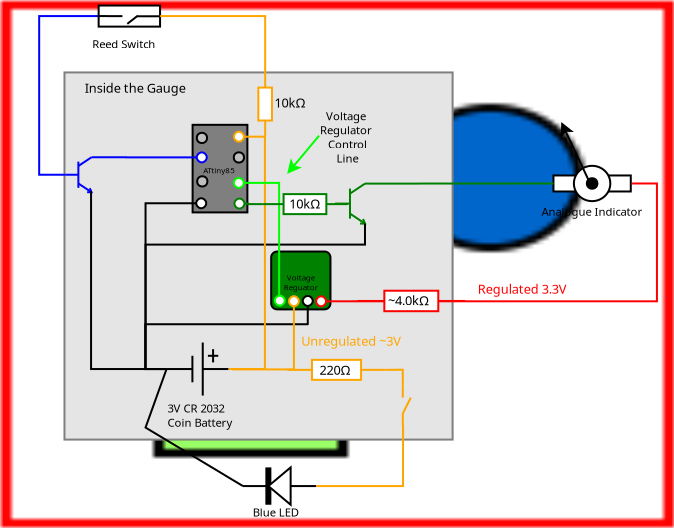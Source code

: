 <?xml version="1.0" encoding="UTF-8"?>
<dia:diagram xmlns:dia="http://www.lysator.liu.se/~alla/dia/">
  <dia:layer name="Background" visible="true" active="true">
    <dia:object type="Standard - Image" version="0" id="O0">
      <dia:attribute name="obj_pos">
        <dia:point val="22.62,-1.338"/>
      </dia:attribute>
      <dia:attribute name="obj_bb">
        <dia:rectangle val="22.57,-1.388;56.32,25.023"/>
      </dia:attribute>
      <dia:attribute name="elem_corner">
        <dia:point val="22.62,-1.338"/>
      </dia:attribute>
      <dia:attribute name="elem_width">
        <dia:real val="33.65"/>
      </dia:attribute>
      <dia:attribute name="elem_height">
        <dia:real val="26.311"/>
      </dia:attribute>
      <dia:attribute name="border_color">
        <dia:color val="#ffa500"/>
      </dia:attribute>
      <dia:attribute name="draw_border">
        <dia:boolean val="false"/>
      </dia:attribute>
      <dia:attribute name="keep_aspect">
        <dia:boolean val="true"/>
      </dia:attribute>
      <dia:attribute name="file">
        <dia:string>#blueprint.png#</dia:string>
      </dia:attribute>
    </dia:object>
    <dia:object type="Standard - Box" version="0" id="O1">
      <dia:attribute name="obj_pos">
        <dia:point val="25.794,2.234"/>
      </dia:attribute>
      <dia:attribute name="obj_bb">
        <dia:rectangle val="25.744,2.184;45.25,20.641"/>
      </dia:attribute>
      <dia:attribute name="elem_corner">
        <dia:point val="25.794,2.234"/>
      </dia:attribute>
      <dia:attribute name="elem_width">
        <dia:real val="19.406"/>
      </dia:attribute>
      <dia:attribute name="elem_height">
        <dia:real val="18.357"/>
      </dia:attribute>
      <dia:attribute name="border_width">
        <dia:real val="0.1"/>
      </dia:attribute>
      <dia:attribute name="border_color">
        <dia:color val="#7f7f7f"/>
      </dia:attribute>
      <dia:attribute name="inner_color">
        <dia:color val="#e5e5e5"/>
      </dia:attribute>
      <dia:attribute name="show_background">
        <dia:boolean val="true"/>
      </dia:attribute>
    </dia:object>
    <dia:object type="Standard - Box" version="0" id="O2">
      <dia:attribute name="obj_pos">
        <dia:point val="50.243,7.385"/>
      </dia:attribute>
      <dia:attribute name="obj_bb">
        <dia:rectangle val="50.193,7.335;54.159,8.236"/>
      </dia:attribute>
      <dia:attribute name="elem_corner">
        <dia:point val="50.243,7.385"/>
      </dia:attribute>
      <dia:attribute name="elem_width">
        <dia:real val="3.866"/>
      </dia:attribute>
      <dia:attribute name="elem_height">
        <dia:real val="0.801"/>
      </dia:attribute>
      <dia:attribute name="show_background">
        <dia:boolean val="true"/>
      </dia:attribute>
    </dia:object>
    <dia:object type="Circuit - Horizontal Powersource (European)" version="1" id="O3">
      <dia:attribute name="obj_pos">
        <dia:point val="30.897,15.739"/>
      </dia:attribute>
      <dia:attribute name="obj_bb">
        <dia:rectangle val="30.897,15.739;34.001,18.389"/>
      </dia:attribute>
      <dia:attribute name="meta">
        <dia:composite type="dict"/>
      </dia:attribute>
      <dia:attribute name="elem_corner">
        <dia:point val="30.897,15.739"/>
      </dia:attribute>
      <dia:attribute name="elem_width">
        <dia:real val="3.103"/>
      </dia:attribute>
      <dia:attribute name="elem_height">
        <dia:real val="2.65"/>
      </dia:attribute>
      <dia:attribute name="line_width">
        <dia:real val="0.1"/>
      </dia:attribute>
      <dia:attribute name="line_colour">
        <dia:color val="#000000"/>
      </dia:attribute>
      <dia:attribute name="fill_colour">
        <dia:color val="#ffffff"/>
      </dia:attribute>
      <dia:attribute name="show_background">
        <dia:boolean val="true"/>
      </dia:attribute>
      <dia:attribute name="line_style">
        <dia:enum val="0"/>
        <dia:real val="1"/>
      </dia:attribute>
      <dia:attribute name="flip_horizontal">
        <dia:boolean val="false"/>
      </dia:attribute>
      <dia:attribute name="flip_vertical">
        <dia:boolean val="false"/>
      </dia:attribute>
      <dia:attribute name="subscale">
        <dia:real val="1"/>
      </dia:attribute>
    </dia:object>
    <dia:object type="Circuit - Horizontal Diode" version="1" id="O4">
      <dia:attribute name="obj_pos">
        <dia:point val="34.716,21.982"/>
      </dia:attribute>
      <dia:attribute name="obj_bb">
        <dia:rectangle val="34.716,21.875;38.374,23.956"/>
      </dia:attribute>
      <dia:attribute name="meta">
        <dia:composite type="dict"/>
      </dia:attribute>
      <dia:attribute name="elem_corner">
        <dia:point val="34.716,21.982"/>
      </dia:attribute>
      <dia:attribute name="elem_width">
        <dia:real val="3.658"/>
      </dia:attribute>
      <dia:attribute name="elem_height">
        <dia:real val="1.867"/>
      </dia:attribute>
      <dia:attribute name="line_width">
        <dia:real val="0.1"/>
      </dia:attribute>
      <dia:attribute name="line_colour">
        <dia:color val="#000000"/>
      </dia:attribute>
      <dia:attribute name="fill_colour">
        <dia:color val="#ffffff"/>
      </dia:attribute>
      <dia:attribute name="show_background">
        <dia:boolean val="true"/>
      </dia:attribute>
      <dia:attribute name="line_style">
        <dia:enum val="0"/>
        <dia:real val="1"/>
      </dia:attribute>
      <dia:attribute name="flip_horizontal">
        <dia:boolean val="false"/>
      </dia:attribute>
      <dia:attribute name="flip_vertical">
        <dia:boolean val="false"/>
      </dia:attribute>
      <dia:attribute name="subscale">
        <dia:real val="1"/>
      </dia:attribute>
    </dia:object>
    <dia:object type="Circuit - NPN Transistor" version="1" id="O5">
      <dia:attribute name="obj_pos">
        <dia:point val="25.833,6.475"/>
      </dia:attribute>
      <dia:attribute name="obj_bb">
        <dia:rectangle val="25.833,6.433;27.219,8.273"/>
      </dia:attribute>
      <dia:attribute name="meta">
        <dia:composite type="dict"/>
      </dia:attribute>
      <dia:attribute name="elem_corner">
        <dia:point val="25.833,6.475"/>
      </dia:attribute>
      <dia:attribute name="elem_width">
        <dia:real val="1.311"/>
      </dia:attribute>
      <dia:attribute name="elem_height">
        <dia:real val="1.748"/>
      </dia:attribute>
      <dia:attribute name="line_width">
        <dia:real val="0.1"/>
      </dia:attribute>
      <dia:attribute name="line_colour">
        <dia:color val="#0000ff"/>
      </dia:attribute>
      <dia:attribute name="fill_colour">
        <dia:color val="#ffffff"/>
      </dia:attribute>
      <dia:attribute name="show_background">
        <dia:boolean val="true"/>
      </dia:attribute>
      <dia:attribute name="line_style">
        <dia:enum val="0"/>
        <dia:real val="1"/>
      </dia:attribute>
      <dia:attribute name="flip_horizontal">
        <dia:boolean val="false"/>
      </dia:attribute>
      <dia:attribute name="flip_vertical">
        <dia:boolean val="false"/>
      </dia:attribute>
      <dia:attribute name="subscale">
        <dia:real val="1"/>
      </dia:attribute>
    </dia:object>
    <dia:object type="Circuit - NPN Transistor" version="1" id="O6">
      <dia:attribute name="obj_pos">
        <dia:point val="39.319,7.792"/>
      </dia:attribute>
      <dia:attribute name="obj_bb">
        <dia:rectangle val="39.319,7.75;40.894,9.842"/>
      </dia:attribute>
      <dia:attribute name="meta">
        <dia:composite type="dict"/>
      </dia:attribute>
      <dia:attribute name="elem_corner">
        <dia:point val="39.319,7.792"/>
      </dia:attribute>
      <dia:attribute name="elem_width">
        <dia:real val="1.5"/>
      </dia:attribute>
      <dia:attribute name="elem_height">
        <dia:real val="2"/>
      </dia:attribute>
      <dia:attribute name="line_width">
        <dia:real val="0.1"/>
      </dia:attribute>
      <dia:attribute name="line_colour">
        <dia:color val="#008000"/>
      </dia:attribute>
      <dia:attribute name="fill_colour">
        <dia:color val="#ffffff"/>
      </dia:attribute>
      <dia:attribute name="show_background">
        <dia:boolean val="true"/>
      </dia:attribute>
      <dia:attribute name="line_style">
        <dia:enum val="0"/>
        <dia:real val="1"/>
      </dia:attribute>
      <dia:attribute name="flip_horizontal">
        <dia:boolean val="false"/>
      </dia:attribute>
      <dia:attribute name="flip_vertical">
        <dia:boolean val="false"/>
      </dia:attribute>
      <dia:attribute name="subscale">
        <dia:real val="1"/>
      </dia:attribute>
    </dia:object>
    <dia:object type="Standard - Box" version="0" id="O7">
      <dia:attribute name="obj_pos">
        <dia:point val="32.2,4.853"/>
      </dia:attribute>
      <dia:attribute name="obj_bb">
        <dia:rectangle val="32.15,4.803;34.989,9.282"/>
      </dia:attribute>
      <dia:attribute name="elem_corner">
        <dia:point val="32.2,4.853"/>
      </dia:attribute>
      <dia:attribute name="elem_width">
        <dia:real val="2.739"/>
      </dia:attribute>
      <dia:attribute name="elem_height">
        <dia:real val="4.379"/>
      </dia:attribute>
      <dia:attribute name="border_width">
        <dia:real val="0.1"/>
      </dia:attribute>
      <dia:attribute name="inner_color">
        <dia:color val="#7f7f7f"/>
      </dia:attribute>
      <dia:attribute name="show_background">
        <dia:boolean val="true"/>
      </dia:attribute>
    </dia:object>
    <dia:object type="Standard - Box" version="0" id="O8">
      <dia:attribute name="obj_pos">
        <dia:point val="36.129,11.188"/>
      </dia:attribute>
      <dia:attribute name="obj_bb">
        <dia:rectangle val="36.079,11.138;39.143,14.131"/>
      </dia:attribute>
      <dia:attribute name="elem_corner">
        <dia:point val="36.129,11.188"/>
      </dia:attribute>
      <dia:attribute name="elem_width">
        <dia:real val="2.964"/>
      </dia:attribute>
      <dia:attribute name="elem_height">
        <dia:real val="2.893"/>
      </dia:attribute>
      <dia:attribute name="border_width">
        <dia:real val="0.1"/>
      </dia:attribute>
      <dia:attribute name="inner_color">
        <dia:color val="#008200"/>
      </dia:attribute>
      <dia:attribute name="show_background">
        <dia:boolean val="true"/>
      </dia:attribute>
      <dia:attribute name="corner_radius">
        <dia:real val="0.3"/>
      </dia:attribute>
    </dia:object>
    <dia:object type="Standard - Text" version="1" id="O9">
      <dia:attribute name="obj_pos">
        <dia:point val="37.611,12.635"/>
      </dia:attribute>
      <dia:attribute name="obj_bb">
        <dia:rectangle val="36.71,12.267;38.513,13.221"/>
      </dia:attribute>
      <dia:attribute name="text">
        <dia:composite type="text">
          <dia:attribute name="string">
            <dia:string>#Voltage
Reguator#</dia:string>
          </dia:attribute>
          <dia:attribute name="font">
            <dia:font family="sans" style="0" name="Helvetica"/>
          </dia:attribute>
          <dia:attribute name="height">
            <dia:real val="0.494"/>
          </dia:attribute>
          <dia:attribute name="pos">
            <dia:point val="37.611,12.635"/>
          </dia:attribute>
          <dia:attribute name="color">
            <dia:color val="#000000"/>
          </dia:attribute>
          <dia:attribute name="alignment">
            <dia:enum val="1"/>
          </dia:attribute>
        </dia:composite>
      </dia:attribute>
      <dia:attribute name="valign">
        <dia:enum val="3"/>
      </dia:attribute>
      <dia:connections>
        <dia:connection handle="0" to="O8" connection="8"/>
      </dia:connections>
    </dia:object>
    <dia:object type="Standard - Text" version="1" id="O10">
      <dia:attribute name="obj_pos">
        <dia:point val="32.727,7.274"/>
      </dia:attribute>
      <dia:attribute name="obj_bb">
        <dia:rectangle val="32.727,6.906;34.465,7.366"/>
      </dia:attribute>
      <dia:attribute name="text">
        <dia:composite type="text">
          <dia:attribute name="string">
            <dia:string>#ATtiny85#</dia:string>
          </dia:attribute>
          <dia:attribute name="font">
            <dia:font family="sans" style="0" name="Helvetica"/>
          </dia:attribute>
          <dia:attribute name="height">
            <dia:real val="0.494"/>
          </dia:attribute>
          <dia:attribute name="pos">
            <dia:point val="32.727,7.274"/>
          </dia:attribute>
          <dia:attribute name="color">
            <dia:color val="#000000"/>
          </dia:attribute>
          <dia:attribute name="alignment">
            <dia:enum val="0"/>
          </dia:attribute>
        </dia:composite>
      </dia:attribute>
      <dia:attribute name="valign">
        <dia:enum val="3"/>
      </dia:attribute>
    </dia:object>
    <dia:object type="Flowchart - Ellipse" version="0" id="O11">
      <dia:attribute name="obj_pos">
        <dia:point val="51.265,6.903"/>
      </dia:attribute>
      <dia:attribute name="obj_bb">
        <dia:rectangle val="51.215,6.853;53.136,8.719"/>
      </dia:attribute>
      <dia:attribute name="elem_corner">
        <dia:point val="51.265,6.903"/>
      </dia:attribute>
      <dia:attribute name="elem_width">
        <dia:real val="1.821"/>
      </dia:attribute>
      <dia:attribute name="elem_height">
        <dia:real val="1.766"/>
      </dia:attribute>
      <dia:attribute name="show_background">
        <dia:boolean val="true"/>
      </dia:attribute>
      <dia:attribute name="padding">
        <dia:real val="0.354"/>
      </dia:attribute>
      <dia:attribute name="text">
        <dia:composite type="text">
          <dia:attribute name="string">
            <dia:string>##</dia:string>
          </dia:attribute>
          <dia:attribute name="font">
            <dia:font family="sans" style="0" name="Helvetica"/>
          </dia:attribute>
          <dia:attribute name="height">
            <dia:real val="0.8"/>
          </dia:attribute>
          <dia:attribute name="pos">
            <dia:point val="52.176,7.981"/>
          </dia:attribute>
          <dia:attribute name="color">
            <dia:color val="#000000"/>
          </dia:attribute>
          <dia:attribute name="alignment">
            <dia:enum val="1"/>
          </dia:attribute>
        </dia:composite>
      </dia:attribute>
    </dia:object>
    <dia:object type="Standard - Line" version="0" id="O12">
      <dia:attribute name="obj_pos">
        <dia:point val="51.99,7.6"/>
      </dia:attribute>
      <dia:attribute name="obj_bb">
        <dia:rectangle val="50.547,4.612;52.057,7.667"/>
      </dia:attribute>
      <dia:attribute name="conn_endpoints">
        <dia:point val="51.99,7.6"/>
        <dia:point val="50.631,4.713"/>
      </dia:attribute>
      <dia:attribute name="numcp">
        <dia:int val="1"/>
      </dia:attribute>
      <dia:attribute name="end_arrow">
        <dia:enum val="22"/>
      </dia:attribute>
      <dia:attribute name="end_arrow_length">
        <dia:real val="0.5"/>
      </dia:attribute>
      <dia:attribute name="end_arrow_width">
        <dia:real val="0.5"/>
      </dia:attribute>
      <dia:connections>
        <dia:connection handle="0" to="O13" connection="0"/>
      </dia:connections>
    </dia:object>
    <dia:object type="Standard - Ellipse" version="0" id="O13">
      <dia:attribute name="obj_pos">
        <dia:point val="51.913,7.523"/>
      </dia:attribute>
      <dia:attribute name="obj_bb">
        <dia:rectangle val="51.863,7.473;52.488,8.098"/>
      </dia:attribute>
      <dia:attribute name="elem_corner">
        <dia:point val="51.913,7.523"/>
      </dia:attribute>
      <dia:attribute name="elem_width">
        <dia:real val="0.525"/>
      </dia:attribute>
      <dia:attribute name="elem_height">
        <dia:real val="0.525"/>
      </dia:attribute>
      <dia:attribute name="border_width">
        <dia:real val="0.1"/>
      </dia:attribute>
      <dia:attribute name="inner_color">
        <dia:color val="#000000"/>
      </dia:attribute>
    </dia:object>
    <dia:object type="Electric - vcontact_o" version="1" id="O14">
      <dia:attribute name="obj_pos">
        <dia:point val="41.709,17.892"/>
      </dia:attribute>
      <dia:attribute name="obj_bb">
        <dia:rectangle val="41.51,17.857;43.745,19.928"/>
      </dia:attribute>
      <dia:attribute name="meta">
        <dia:composite type="dict"/>
      </dia:attribute>
      <dia:attribute name="elem_corner">
        <dia:point val="41.709,17.892"/>
      </dia:attribute>
      <dia:attribute name="elem_width">
        <dia:real val="2"/>
      </dia:attribute>
      <dia:attribute name="elem_height">
        <dia:real val="2"/>
      </dia:attribute>
      <dia:attribute name="line_width">
        <dia:real val="0.1"/>
      </dia:attribute>
      <dia:attribute name="line_colour">
        <dia:color val="#ffa500"/>
      </dia:attribute>
      <dia:attribute name="fill_colour">
        <dia:color val="#ffffff"/>
      </dia:attribute>
      <dia:attribute name="show_background">
        <dia:boolean val="true"/>
      </dia:attribute>
      <dia:attribute name="line_style">
        <dia:enum val="0"/>
        <dia:real val="1"/>
      </dia:attribute>
      <dia:attribute name="padding">
        <dia:real val="0.1"/>
      </dia:attribute>
      <dia:attribute name="text">
        <dia:composite type="text">
          <dia:attribute name="string">
            <dia:string>##</dia:string>
          </dia:attribute>
          <dia:attribute name="font">
            <dia:font family="sans" style="0" name="Helvetica"/>
          </dia:attribute>
          <dia:attribute name="height">
            <dia:real val="0.8"/>
          </dia:attribute>
          <dia:attribute name="pos">
            <dia:point val="41.609,19.093"/>
          </dia:attribute>
          <dia:attribute name="color">
            <dia:color val="#000000"/>
          </dia:attribute>
          <dia:attribute name="alignment">
            <dia:enum val="1"/>
          </dia:attribute>
        </dia:composite>
      </dia:attribute>
      <dia:attribute name="flip_horizontal">
        <dia:boolean val="false"/>
      </dia:attribute>
      <dia:attribute name="flip_vertical">
        <dia:boolean val="false"/>
      </dia:attribute>
      <dia:attribute name="subscale">
        <dia:real val="1"/>
      </dia:attribute>
    </dia:object>
    <dia:object type="Standard - ZigZagLine" version="1" id="O15">
      <dia:attribute name="obj_pos">
        <dia:point val="30.898,17.064"/>
      </dia:attribute>
      <dia:attribute name="obj_bb">
        <dia:rectangle val="29.797,8.454;33.002,17.114"/>
      </dia:attribute>
      <dia:attribute name="orth_points">
        <dia:point val="30.898,17.064"/>
        <dia:point val="29.847,17.064"/>
        <dia:point val="29.847,8.775"/>
        <dia:point val="32.931,8.775"/>
      </dia:attribute>
      <dia:attribute name="orth_orient">
        <dia:enum val="0"/>
        <dia:enum val="1"/>
        <dia:enum val="0"/>
      </dia:attribute>
      <dia:attribute name="autorouting">
        <dia:boolean val="false"/>
      </dia:attribute>
      <dia:attribute name="end_arrow">
        <dia:enum val="9"/>
      </dia:attribute>
      <dia:attribute name="end_arrow_length">
        <dia:real val="0.5"/>
      </dia:attribute>
      <dia:attribute name="end_arrow_width">
        <dia:real val="0.5"/>
      </dia:attribute>
      <dia:connections>
        <dia:connection handle="0" to="O3" connection="2"/>
      </dia:connections>
    </dia:object>
    <dia:object type="Standard - ZigZagLine" version="1" id="O16">
      <dia:attribute name="obj_pos">
        <dia:point val="30.897,17.064"/>
      </dia:attribute>
      <dia:attribute name="obj_bb">
        <dia:rectangle val="29.784,14.774;38.027,17.114"/>
      </dia:attribute>
      <dia:attribute name="orth_points">
        <dia:point val="30.897,17.064"/>
        <dia:point val="29.834,17.064"/>
        <dia:point val="29.834,14.824"/>
        <dia:point val="37.977,14.824"/>
      </dia:attribute>
      <dia:attribute name="orth_orient">
        <dia:enum val="0"/>
        <dia:enum val="1"/>
        <dia:enum val="0"/>
      </dia:attribute>
      <dia:attribute name="autorouting">
        <dia:boolean val="false"/>
      </dia:attribute>
      <dia:connections>
        <dia:connection handle="0" to="O3" connection="0"/>
      </dia:connections>
    </dia:object>
    <dia:object type="Circuit - Horizontal Resistor (European)" version="1" id="O17">
      <dia:attribute name="obj_pos">
        <dia:point val="36.942,16.604"/>
      </dia:attribute>
      <dia:attribute name="obj_bb">
        <dia:rectangle val="36.942,16.554;41.851,17.654"/>
      </dia:attribute>
      <dia:attribute name="meta">
        <dia:composite type="dict"/>
      </dia:attribute>
      <dia:attribute name="elem_corner">
        <dia:point val="36.942,16.604"/>
      </dia:attribute>
      <dia:attribute name="elem_width">
        <dia:real val="4.908"/>
      </dia:attribute>
      <dia:attribute name="elem_height">
        <dia:real val="1.0"/>
      </dia:attribute>
      <dia:attribute name="line_width">
        <dia:real val="0.1"/>
      </dia:attribute>
      <dia:attribute name="line_colour">
        <dia:color val="#ffa500"/>
      </dia:attribute>
      <dia:attribute name="fill_colour">
        <dia:color val="#ffffff"/>
      </dia:attribute>
      <dia:attribute name="show_background">
        <dia:boolean val="true"/>
      </dia:attribute>
      <dia:attribute name="line_style">
        <dia:enum val="0"/>
        <dia:real val="1"/>
      </dia:attribute>
      <dia:attribute name="flip_horizontal">
        <dia:boolean val="false"/>
      </dia:attribute>
      <dia:attribute name="flip_vertical">
        <dia:boolean val="false"/>
      </dia:attribute>
      <dia:attribute name="subscale">
        <dia:real val="1"/>
      </dia:attribute>
    </dia:object>
    <dia:object type="Standard - Text" version="1" id="O18">
      <dia:attribute name="obj_pos">
        <dia:point val="38.548,17.346"/>
      </dia:attribute>
      <dia:attribute name="obj_bb">
        <dia:rectangle val="38.548,16.75;40.261,17.495"/>
      </dia:attribute>
      <dia:attribute name="text">
        <dia:composite type="text">
          <dia:attribute name="string">
            <dia:string>#220Ω#</dia:string>
          </dia:attribute>
          <dia:attribute name="font">
            <dia:font family="sans" style="0" name="Helvetica"/>
          </dia:attribute>
          <dia:attribute name="height">
            <dia:real val="0.8"/>
          </dia:attribute>
          <dia:attribute name="pos">
            <dia:point val="38.548,17.346"/>
          </dia:attribute>
          <dia:attribute name="color">
            <dia:color val="#000000"/>
          </dia:attribute>
          <dia:attribute name="alignment">
            <dia:enum val="0"/>
          </dia:attribute>
        </dia:composite>
      </dia:attribute>
      <dia:attribute name="valign">
        <dia:enum val="3"/>
      </dia:attribute>
    </dia:object>
    <dia:object type="Standard - ZigZagLine" version="1" id="O19">
      <dia:attribute name="obj_pos">
        <dia:point val="34.716,22.916"/>
      </dia:attribute>
      <dia:attribute name="obj_bb">
        <dia:rectangle val="29.797,17.014;34.766,22.965"/>
      </dia:attribute>
      <dia:attribute name="orth_points">
        <dia:point val="34.716,22.916"/>
        <dia:point val="29.847,22.916"/>
        <dia:point val="29.847,17.064"/>
        <dia:point val="30.897,17.064"/>
      </dia:attribute>
      <dia:attribute name="orth_orient">
        <dia:enum val="0"/>
        <dia:enum val="1"/>
        <dia:enum val="0"/>
      </dia:attribute>
      <dia:attribute name="autorouting">
        <dia:boolean val="true"/>
      </dia:attribute>
      <dia:connections>
        <dia:connection handle="0" to="O4" connection="0"/>
        <dia:connection handle="1" to="O3" connection="0"/>
      </dia:connections>
    </dia:object>
    <dia:object type="Standard - ZigZagLine" version="1" id="O20">
      <dia:attribute name="obj_pos">
        <dia:point val="34.191,17.082"/>
      </dia:attribute>
      <dia:attribute name="obj_bb">
        <dia:rectangle val="34.141,13.351;37.637,17.132"/>
      </dia:attribute>
      <dia:attribute name="orth_points">
        <dia:point val="34.191,17.082"/>
        <dia:point val="37.265,17.082"/>
        <dia:point val="37.265,13.672"/>
        <dia:point val="37.566,13.672"/>
      </dia:attribute>
      <dia:attribute name="orth_orient">
        <dia:enum val="0"/>
        <dia:enum val="1"/>
        <dia:enum val="0"/>
      </dia:attribute>
      <dia:attribute name="autorouting">
        <dia:boolean val="false"/>
      </dia:attribute>
      <dia:attribute name="line_color">
        <dia:color val="#ffa500"/>
      </dia:attribute>
      <dia:attribute name="end_arrow">
        <dia:enum val="9"/>
      </dia:attribute>
      <dia:attribute name="end_arrow_length">
        <dia:real val="0.5"/>
      </dia:attribute>
      <dia:attribute name="end_arrow_width">
        <dia:real val="0.5"/>
      </dia:attribute>
    </dia:object>
    <dia:object type="Standard - ZigZagLine" version="1" id="O21">
      <dia:attribute name="obj_pos">
        <dia:point val="40.819,9.792"/>
      </dia:attribute>
      <dia:attribute name="obj_bb">
        <dia:rectangle val="29.797,9.742;40.869,17.114"/>
      </dia:attribute>
      <dia:attribute name="orth_points">
        <dia:point val="40.819,9.792"/>
        <dia:point val="40.819,10.842"/>
        <dia:point val="29.847,10.842"/>
        <dia:point val="29.847,17.064"/>
        <dia:point val="30.897,17.064"/>
      </dia:attribute>
      <dia:attribute name="orth_orient">
        <dia:enum val="1"/>
        <dia:enum val="0"/>
        <dia:enum val="1"/>
        <dia:enum val="0"/>
      </dia:attribute>
      <dia:attribute name="autorouting">
        <dia:boolean val="true"/>
      </dia:attribute>
      <dia:connections>
        <dia:connection handle="0" to="O6" connection="2"/>
        <dia:connection handle="1" to="O3" connection="0"/>
      </dia:connections>
    </dia:object>
    <dia:object type="Standard - ZigZagLine" version="1" id="O22">
      <dia:attribute name="obj_pos">
        <dia:point val="38.325,13.677"/>
      </dia:attribute>
      <dia:attribute name="obj_bb">
        <dia:rectangle val="38.275,7.736;55.467,13.998"/>
      </dia:attribute>
      <dia:attribute name="orth_points">
        <dia:point val="38.325,13.677"/>
        <dia:point val="55.417,13.677"/>
        <dia:point val="55.417,7.786"/>
        <dia:point val="54.173,7.786"/>
      </dia:attribute>
      <dia:attribute name="orth_orient">
        <dia:enum val="0"/>
        <dia:enum val="1"/>
        <dia:enum val="0"/>
      </dia:attribute>
      <dia:attribute name="autorouting">
        <dia:boolean val="false"/>
      </dia:attribute>
      <dia:attribute name="line_color">
        <dia:color val="#ff0000"/>
      </dia:attribute>
      <dia:attribute name="start_arrow">
        <dia:enum val="9"/>
      </dia:attribute>
      <dia:attribute name="start_arrow_length">
        <dia:real val="0.5"/>
      </dia:attribute>
      <dia:attribute name="start_arrow_width">
        <dia:real val="0.5"/>
      </dia:attribute>
      <dia:connections>
        <dia:connection handle="1" to="O2" connection="4"/>
      </dia:connections>
    </dia:object>
    <dia:object type="Standard - ZigZagLine" version="1" id="O23">
      <dia:attribute name="obj_pos">
        <dia:point val="37.818,8.818"/>
      </dia:attribute>
      <dia:attribute name="obj_bb">
        <dia:rectangle val="34.171,8.47;37.868,9.112"/>
      </dia:attribute>
      <dia:attribute name="orth_points">
        <dia:point val="37.818,8.818"/>
        <dia:point val="36.03,8.818"/>
        <dia:point val="36.03,8.791"/>
        <dia:point val="34.242,8.791"/>
      </dia:attribute>
      <dia:attribute name="orth_orient">
        <dia:enum val="0"/>
        <dia:enum val="1"/>
        <dia:enum val="0"/>
      </dia:attribute>
      <dia:attribute name="autorouting">
        <dia:boolean val="true"/>
      </dia:attribute>
      <dia:attribute name="line_color">
        <dia:color val="#008000"/>
      </dia:attribute>
      <dia:attribute name="end_arrow">
        <dia:enum val="9"/>
      </dia:attribute>
      <dia:attribute name="end_arrow_length">
        <dia:real val="0.5"/>
      </dia:attribute>
      <dia:attribute name="end_arrow_width">
        <dia:real val="0.5"/>
      </dia:attribute>
      <dia:connections>
        <dia:connection handle="0" to="O49" connection="2"/>
      </dia:connections>
    </dia:object>
    <dia:object type="Standard - Ellipse" version="0" id="O24">
      <dia:attribute name="obj_pos">
        <dia:point val="32.429,7.425"/>
      </dia:attribute>
      <dia:attribute name="obj_bb">
        <dia:rectangle val="32.379,7.375;32.99,7.986"/>
      </dia:attribute>
      <dia:attribute name="elem_corner">
        <dia:point val="32.429,7.425"/>
      </dia:attribute>
      <dia:attribute name="elem_width">
        <dia:real val="0.511"/>
      </dia:attribute>
      <dia:attribute name="elem_height">
        <dia:real val="0.511"/>
      </dia:attribute>
      <dia:attribute name="border_width">
        <dia:real val="0.1"/>
      </dia:attribute>
      <dia:attribute name="inner_color">
        <dia:color val="#bfbfbf"/>
      </dia:attribute>
    </dia:object>
    <dia:object type="Standard - Ellipse" version="0" id="O25">
      <dia:attribute name="obj_pos">
        <dia:point val="32.411,5.253"/>
      </dia:attribute>
      <dia:attribute name="obj_bb">
        <dia:rectangle val="32.361,5.203;32.972,5.814"/>
      </dia:attribute>
      <dia:attribute name="elem_corner">
        <dia:point val="32.411,5.253"/>
      </dia:attribute>
      <dia:attribute name="elem_width">
        <dia:real val="0.511"/>
      </dia:attribute>
      <dia:attribute name="elem_height">
        <dia:real val="0.511"/>
      </dia:attribute>
      <dia:attribute name="border_width">
        <dia:real val="0.1"/>
      </dia:attribute>
      <dia:attribute name="inner_color">
        <dia:color val="#bfbfbf"/>
      </dia:attribute>
    </dia:object>
    <dia:object type="Standard - Ellipse" version="0" id="O26">
      <dia:attribute name="obj_pos">
        <dia:point val="34.259,6.229"/>
      </dia:attribute>
      <dia:attribute name="obj_bb">
        <dia:rectangle val="34.209,6.179;34.82,6.79"/>
      </dia:attribute>
      <dia:attribute name="elem_corner">
        <dia:point val="34.259,6.229"/>
      </dia:attribute>
      <dia:attribute name="elem_width">
        <dia:real val="0.511"/>
      </dia:attribute>
      <dia:attribute name="elem_height">
        <dia:real val="0.511"/>
      </dia:attribute>
      <dia:attribute name="border_width">
        <dia:real val="0.1"/>
      </dia:attribute>
      <dia:attribute name="inner_color">
        <dia:color val="#bfbfbf"/>
      </dia:attribute>
    </dia:object>
    <dia:object type="Standard - ZigZagLine" version="1" id="O27">
      <dia:attribute name="obj_pos">
        <dia:point val="34.001,17.064"/>
      </dia:attribute>
      <dia:attribute name="obj_bb">
        <dia:rectangle val="33.951,5.126;35.864,17.114"/>
      </dia:attribute>
      <dia:attribute name="orth_points">
        <dia:point val="34.001,17.064"/>
        <dia:point val="35.815,17.064"/>
        <dia:point val="35.815,5.446"/>
        <dia:point val="34.216,5.446"/>
      </dia:attribute>
      <dia:attribute name="orth_orient">
        <dia:enum val="0"/>
        <dia:enum val="1"/>
        <dia:enum val="0"/>
      </dia:attribute>
      <dia:attribute name="autorouting">
        <dia:boolean val="false"/>
      </dia:attribute>
      <dia:attribute name="line_color">
        <dia:color val="#ffa500"/>
      </dia:attribute>
      <dia:attribute name="end_arrow">
        <dia:enum val="9"/>
      </dia:attribute>
      <dia:attribute name="end_arrow_length">
        <dia:real val="0.5"/>
      </dia:attribute>
      <dia:attribute name="end_arrow_width">
        <dia:real val="0.5"/>
      </dia:attribute>
      <dia:connections>
        <dia:connection handle="0" to="O3" connection="1"/>
      </dia:connections>
    </dia:object>
    <dia:object type="Standard - ZigZagLine" version="1" id="O28">
      <dia:attribute name="obj_pos">
        <dia:point val="27.144,8.223"/>
      </dia:attribute>
      <dia:attribute name="obj_bb">
        <dia:rectangle val="27.073,8.173;30.948,17.114"/>
      </dia:attribute>
      <dia:attribute name="orth_points">
        <dia:point val="27.144,8.223"/>
        <dia:point val="27.123,8.223"/>
        <dia:point val="27.123,17.064"/>
        <dia:point val="30.898,17.064"/>
      </dia:attribute>
      <dia:attribute name="orth_orient">
        <dia:enum val="0"/>
        <dia:enum val="1"/>
        <dia:enum val="0"/>
      </dia:attribute>
      <dia:attribute name="autorouting">
        <dia:boolean val="false"/>
      </dia:attribute>
      <dia:connections>
        <dia:connection handle="0" to="O5" connection="2"/>
        <dia:connection handle="1" to="O3" connection="2"/>
      </dia:connections>
    </dia:object>
    <dia:object type="Standard - ZigZagLine" version="1" id="O29">
      <dia:attribute name="obj_pos">
        <dia:point val="27.502,-0.584"/>
      </dia:attribute>
      <dia:attribute name="obj_bb">
        <dia:rectangle val="24.479,-0.634;27.552,7.399"/>
      </dia:attribute>
      <dia:attribute name="orth_points">
        <dia:point val="27.502,-0.584"/>
        <dia:point val="24.529,-0.584"/>
        <dia:point val="24.529,7.349"/>
        <dia:point val="25.833,7.349"/>
      </dia:attribute>
      <dia:attribute name="orth_orient">
        <dia:enum val="0"/>
        <dia:enum val="1"/>
        <dia:enum val="0"/>
      </dia:attribute>
      <dia:attribute name="autorouting">
        <dia:boolean val="false"/>
      </dia:attribute>
      <dia:attribute name="line_color">
        <dia:color val="#0000ff"/>
      </dia:attribute>
      <dia:connections>
        <dia:connection handle="0" to="O30" connection="3"/>
        <dia:connection handle="1" to="O5" connection="0"/>
      </dia:connections>
    </dia:object>
    <dia:object type="Standard - Box" version="0" id="O30">
      <dia:attribute name="obj_pos">
        <dia:point val="27.502,-1.111"/>
      </dia:attribute>
      <dia:attribute name="obj_bb">
        <dia:rectangle val="27.452,-1.161;30.623,-0.007"/>
      </dia:attribute>
      <dia:attribute name="elem_corner">
        <dia:point val="27.502,-1.111"/>
      </dia:attribute>
      <dia:attribute name="elem_width">
        <dia:real val="3.071"/>
      </dia:attribute>
      <dia:attribute name="elem_height">
        <dia:real val="1.054"/>
      </dia:attribute>
      <dia:attribute name="show_background">
        <dia:boolean val="true"/>
      </dia:attribute>
    </dia:object>
    <dia:object type="Standard - Text" version="1" id="O31">
      <dia:attribute name="obj_pos">
        <dia:point val="27.186,1.018"/>
      </dia:attribute>
      <dia:attribute name="obj_bb">
        <dia:rectangle val="27.186,0.493;30.653,1.151"/>
      </dia:attribute>
      <dia:attribute name="text">
        <dia:composite type="text">
          <dia:attribute name="string">
            <dia:string>#Reed Switch#</dia:string>
          </dia:attribute>
          <dia:attribute name="font">
            <dia:font family="sans" style="0" name="Helvetica"/>
          </dia:attribute>
          <dia:attribute name="height">
            <dia:real val="0.706"/>
          </dia:attribute>
          <dia:attribute name="pos">
            <dia:point val="27.186,1.018"/>
          </dia:attribute>
          <dia:attribute name="color">
            <dia:color val="#000000"/>
          </dia:attribute>
          <dia:attribute name="alignment">
            <dia:enum val="0"/>
          </dia:attribute>
        </dia:composite>
      </dia:attribute>
      <dia:attribute name="valign">
        <dia:enum val="3"/>
      </dia:attribute>
    </dia:object>
    <dia:object type="Standard - Text" version="1" id="O32">
      <dia:attribute name="obj_pos">
        <dia:point val="49.642,9.395"/>
      </dia:attribute>
      <dia:attribute name="obj_bb">
        <dia:rectangle val="49.642,8.87;54.972,9.528"/>
      </dia:attribute>
      <dia:attribute name="text">
        <dia:composite type="text">
          <dia:attribute name="string">
            <dia:string>#Analogue Indicator#</dia:string>
          </dia:attribute>
          <dia:attribute name="font">
            <dia:font family="sans" style="0" name="Helvetica"/>
          </dia:attribute>
          <dia:attribute name="height">
            <dia:real val="0.706"/>
          </dia:attribute>
          <dia:attribute name="pos">
            <dia:point val="49.642,9.395"/>
          </dia:attribute>
          <dia:attribute name="color">
            <dia:color val="#000000"/>
          </dia:attribute>
          <dia:attribute name="alignment">
            <dia:enum val="0"/>
          </dia:attribute>
        </dia:composite>
      </dia:attribute>
      <dia:attribute name="valign">
        <dia:enum val="3"/>
      </dia:attribute>
    </dia:object>
    <dia:object type="Standard - Text" version="1" id="O33">
      <dia:attribute name="obj_pos">
        <dia:point val="30.95,19.238"/>
      </dia:attribute>
      <dia:attribute name="obj_bb">
        <dia:rectangle val="30.95,18.712;34.477,20.076"/>
      </dia:attribute>
      <dia:attribute name="text">
        <dia:composite type="text">
          <dia:attribute name="string">
            <dia:string>#3V CR 2032 
Coin Battery#</dia:string>
          </dia:attribute>
          <dia:attribute name="font">
            <dia:font family="sans" style="0" name="Helvetica"/>
          </dia:attribute>
          <dia:attribute name="height">
            <dia:real val="0.706"/>
          </dia:attribute>
          <dia:attribute name="pos">
            <dia:point val="30.95,19.238"/>
          </dia:attribute>
          <dia:attribute name="color">
            <dia:color val="#000000"/>
          </dia:attribute>
          <dia:attribute name="alignment">
            <dia:enum val="0"/>
          </dia:attribute>
        </dia:composite>
      </dia:attribute>
      <dia:attribute name="valign">
        <dia:enum val="3"/>
      </dia:attribute>
    </dia:object>
    <dia:object type="Standard - Text" version="1" id="O34">
      <dia:attribute name="obj_pos">
        <dia:point val="35.212,24.44"/>
      </dia:attribute>
      <dia:attribute name="obj_bb">
        <dia:rectangle val="35.212,23.915;37.75,24.572"/>
      </dia:attribute>
      <dia:attribute name="text">
        <dia:composite type="text">
          <dia:attribute name="string">
            <dia:string>#Blue LED#</dia:string>
          </dia:attribute>
          <dia:attribute name="font">
            <dia:font family="sans" style="0" name="Helvetica"/>
          </dia:attribute>
          <dia:attribute name="height">
            <dia:real val="0.706"/>
          </dia:attribute>
          <dia:attribute name="pos">
            <dia:point val="35.212,24.44"/>
          </dia:attribute>
          <dia:attribute name="color">
            <dia:color val="#000000"/>
          </dia:attribute>
          <dia:attribute name="alignment">
            <dia:enum val="0"/>
          </dia:attribute>
        </dia:composite>
      </dia:attribute>
      <dia:attribute name="valign">
        <dia:enum val="3"/>
      </dia:attribute>
    </dia:object>
    <dia:object type="Standard - Line" version="0" id="O35">
      <dia:attribute name="obj_pos">
        <dia:point val="27.502,-0.584"/>
      </dia:attribute>
      <dia:attribute name="obj_bb">
        <dia:rectangle val="27.452,-0.635;28.741,-0.531"/>
      </dia:attribute>
      <dia:attribute name="conn_endpoints">
        <dia:point val="27.502,-0.584"/>
        <dia:point val="28.691,-0.581"/>
      </dia:attribute>
      <dia:attribute name="numcp">
        <dia:int val="1"/>
      </dia:attribute>
      <dia:connections>
        <dia:connection handle="0" to="O30" connection="3"/>
      </dia:connections>
    </dia:object>
    <dia:object type="Standard - Line" version="0" id="O36">
      <dia:attribute name="obj_pos">
        <dia:point val="29.434,-0.574"/>
      </dia:attribute>
      <dia:attribute name="obj_bb">
        <dia:rectangle val="29.384,-0.624;30.568,-0.524"/>
      </dia:attribute>
      <dia:attribute name="conn_endpoints">
        <dia:point val="29.434,-0.574"/>
        <dia:point val="30.518,-0.574"/>
      </dia:attribute>
      <dia:attribute name="numcp">
        <dia:int val="1"/>
      </dia:attribute>
    </dia:object>
    <dia:object type="Standard - Line" version="0" id="O37">
      <dia:attribute name="obj_pos">
        <dia:point val="28.935,-0.196"/>
      </dia:attribute>
      <dia:attribute name="obj_bb">
        <dia:rectangle val="28.865,-0.675;29.529,-0.126"/>
      </dia:attribute>
      <dia:attribute name="conn_endpoints">
        <dia:point val="28.935,-0.196"/>
        <dia:point val="29.459,-0.605"/>
      </dia:attribute>
      <dia:attribute name="numcp">
        <dia:int val="1"/>
      </dia:attribute>
    </dia:object>
    <dia:object type="Standard - Text" version="1" id="O38">
      <dia:attribute name="obj_pos">
        <dia:point val="26.805,3.249"/>
      </dia:attribute>
      <dia:attribute name="obj_bb">
        <dia:rectangle val="26.805,2.654;32.263,3.399"/>
      </dia:attribute>
      <dia:attribute name="text">
        <dia:composite type="text">
          <dia:attribute name="string">
            <dia:string>#Inside the Gauge#</dia:string>
          </dia:attribute>
          <dia:attribute name="font">
            <dia:font family="sans" style="0" name="Helvetica"/>
          </dia:attribute>
          <dia:attribute name="height">
            <dia:real val="0.8"/>
          </dia:attribute>
          <dia:attribute name="pos">
            <dia:point val="26.805,3.249"/>
          </dia:attribute>
          <dia:attribute name="color">
            <dia:color val="#000000"/>
          </dia:attribute>
          <dia:attribute name="alignment">
            <dia:enum val="0"/>
          </dia:attribute>
        </dia:composite>
      </dia:attribute>
      <dia:attribute name="valign">
        <dia:enum val="3"/>
      </dia:attribute>
    </dia:object>
    <dia:object type="Standard - Text" version="1" id="O39">
      <dia:attribute name="obj_pos">
        <dia:point val="46.454,13.3"/>
      </dia:attribute>
      <dia:attribute name="obj_bb">
        <dia:rectangle val="46.454,12.705;51.359,13.45"/>
      </dia:attribute>
      <dia:attribute name="text">
        <dia:composite type="text">
          <dia:attribute name="string">
            <dia:string>#Regulated 3.3V#</dia:string>
          </dia:attribute>
          <dia:attribute name="font">
            <dia:font family="sans" style="0" name="Helvetica"/>
          </dia:attribute>
          <dia:attribute name="height">
            <dia:real val="0.8"/>
          </dia:attribute>
          <dia:attribute name="pos">
            <dia:point val="46.454,13.3"/>
          </dia:attribute>
          <dia:attribute name="color">
            <dia:color val="#ff0000"/>
          </dia:attribute>
          <dia:attribute name="alignment">
            <dia:enum val="0"/>
          </dia:attribute>
        </dia:composite>
      </dia:attribute>
      <dia:attribute name="valign">
        <dia:enum val="3"/>
      </dia:attribute>
    </dia:object>
    <dia:object type="Standard - Text" version="1" id="O40">
      <dia:attribute name="obj_pos">
        <dia:point val="37.63,15.902"/>
      </dia:attribute>
      <dia:attribute name="obj_bb">
        <dia:rectangle val="37.63,15.307;43.165,16.052"/>
      </dia:attribute>
      <dia:attribute name="text">
        <dia:composite type="text">
          <dia:attribute name="string">
            <dia:string>#Unregulated ~3V#</dia:string>
          </dia:attribute>
          <dia:attribute name="font">
            <dia:font family="sans" style="0" name="Helvetica"/>
          </dia:attribute>
          <dia:attribute name="height">
            <dia:real val="0.8"/>
          </dia:attribute>
          <dia:attribute name="pos">
            <dia:point val="37.63,15.902"/>
          </dia:attribute>
          <dia:attribute name="color">
            <dia:color val="#ffa500"/>
          </dia:attribute>
          <dia:attribute name="alignment">
            <dia:enum val="0"/>
          </dia:attribute>
        </dia:composite>
      </dia:attribute>
      <dia:attribute name="valign">
        <dia:enum val="3"/>
      </dia:attribute>
    </dia:object>
    <dia:object type="Circuit - Vertical Resistor (European)" version="1" id="O41">
      <dia:attribute name="obj_pos">
        <dia:point val="35.488,2.169"/>
      </dia:attribute>
      <dia:attribute name="obj_bb">
        <dia:rectangle val="35.438,2.169;36.218,5.461"/>
      </dia:attribute>
      <dia:attribute name="meta">
        <dia:composite type="dict"/>
      </dia:attribute>
      <dia:attribute name="elem_corner">
        <dia:point val="35.488,2.169"/>
      </dia:attribute>
      <dia:attribute name="elem_width">
        <dia:real val="0.681"/>
      </dia:attribute>
      <dia:attribute name="elem_height">
        <dia:real val="3.292"/>
      </dia:attribute>
      <dia:attribute name="line_width">
        <dia:real val="0.1"/>
      </dia:attribute>
      <dia:attribute name="line_colour">
        <dia:color val="#ffa500"/>
      </dia:attribute>
      <dia:attribute name="fill_colour">
        <dia:color val="#ffffff"/>
      </dia:attribute>
      <dia:attribute name="show_background">
        <dia:boolean val="true"/>
      </dia:attribute>
      <dia:attribute name="line_style">
        <dia:enum val="0"/>
        <dia:real val="1"/>
      </dia:attribute>
      <dia:attribute name="flip_horizontal">
        <dia:boolean val="false"/>
      </dia:attribute>
      <dia:attribute name="flip_vertical">
        <dia:boolean val="false"/>
      </dia:attribute>
      <dia:attribute name="subscale">
        <dia:real val="1"/>
      </dia:attribute>
    </dia:object>
    <dia:object type="Standard - Text" version="1" id="O42">
      <dia:attribute name="obj_pos">
        <dia:point val="36.298,3.985"/>
      </dia:attribute>
      <dia:attribute name="obj_bb">
        <dia:rectangle val="36.298,3.39;37.973,4.135"/>
      </dia:attribute>
      <dia:attribute name="text">
        <dia:composite type="text">
          <dia:attribute name="string">
            <dia:string>#10kΩ#</dia:string>
          </dia:attribute>
          <dia:attribute name="font">
            <dia:font family="sans" style="0" name="Helvetica"/>
          </dia:attribute>
          <dia:attribute name="height">
            <dia:real val="0.8"/>
          </dia:attribute>
          <dia:attribute name="pos">
            <dia:point val="36.298,3.985"/>
          </dia:attribute>
          <dia:attribute name="color">
            <dia:color val="#000000"/>
          </dia:attribute>
          <dia:attribute name="alignment">
            <dia:enum val="0"/>
          </dia:attribute>
        </dia:composite>
      </dia:attribute>
      <dia:attribute name="valign">
        <dia:enum val="3"/>
      </dia:attribute>
    </dia:object>
    <dia:object type="Standard - ZigZagLine" version="1" id="O43">
      <dia:attribute name="obj_pos">
        <dia:point val="30.573,-0.584"/>
      </dia:attribute>
      <dia:attribute name="obj_bb">
        <dia:rectangle val="30.523,-0.634;35.878,2.219"/>
      </dia:attribute>
      <dia:attribute name="orth_points">
        <dia:point val="30.573,-0.584"/>
        <dia:point val="35.828,-0.584"/>
        <dia:point val="35.828,2.169"/>
      </dia:attribute>
      <dia:attribute name="orth_orient">
        <dia:enum val="0"/>
        <dia:enum val="1"/>
      </dia:attribute>
      <dia:attribute name="autorouting">
        <dia:boolean val="true"/>
      </dia:attribute>
      <dia:attribute name="line_color">
        <dia:color val="#ffa500"/>
      </dia:attribute>
      <dia:connections>
        <dia:connection handle="0" to="O30" connection="4"/>
        <dia:connection handle="1" to="O41" connection="0"/>
      </dia:connections>
    </dia:object>
    <dia:object type="Standard - ZigZagLine" version="1" id="O44">
      <dia:attribute name="obj_pos">
        <dia:point val="27.144,6.475"/>
      </dia:attribute>
      <dia:attribute name="obj_bb">
        <dia:rectangle val="27.094,6.161;33.029,6.802"/>
      </dia:attribute>
      <dia:attribute name="orth_points">
        <dia:point val="27.144,6.475"/>
        <dia:point val="28.874,6.475"/>
        <dia:point val="28.874,6.481"/>
        <dia:point val="32.959,6.481"/>
      </dia:attribute>
      <dia:attribute name="orth_orient">
        <dia:enum val="0"/>
        <dia:enum val="1"/>
        <dia:enum val="0"/>
      </dia:attribute>
      <dia:attribute name="autorouting">
        <dia:boolean val="false"/>
      </dia:attribute>
      <dia:attribute name="line_color">
        <dia:color val="#0000ff"/>
      </dia:attribute>
      <dia:attribute name="end_arrow">
        <dia:enum val="9"/>
      </dia:attribute>
      <dia:attribute name="end_arrow_length">
        <dia:real val="0.5"/>
      </dia:attribute>
      <dia:attribute name="end_arrow_width">
        <dia:real val="0.5"/>
      </dia:attribute>
      <dia:connections>
        <dia:connection handle="0" to="O5" connection="1"/>
      </dia:connections>
    </dia:object>
    <dia:object type="Standard - ZigZagLine" version="1" id="O45">
      <dia:attribute name="obj_pos">
        <dia:point val="34.209,7.756"/>
      </dia:attribute>
      <dia:attribute name="obj_bb">
        <dia:rectangle val="34.159,7.436;36.907,13.963"/>
      </dia:attribute>
      <dia:attribute name="orth_points">
        <dia:point val="34.209,7.756"/>
        <dia:point val="36.525,7.756"/>
        <dia:point val="36.525,13.643"/>
        <dia:point val="36.858,13.643"/>
      </dia:attribute>
      <dia:attribute name="orth_orient">
        <dia:enum val="0"/>
        <dia:enum val="1"/>
        <dia:enum val="0"/>
      </dia:attribute>
      <dia:attribute name="autorouting">
        <dia:boolean val="false"/>
      </dia:attribute>
      <dia:attribute name="line_color">
        <dia:color val="#00ff00"/>
      </dia:attribute>
      <dia:attribute name="start_arrow">
        <dia:enum val="9"/>
      </dia:attribute>
      <dia:attribute name="start_arrow_length">
        <dia:real val="0.5"/>
      </dia:attribute>
      <dia:attribute name="start_arrow_width">
        <dia:real val="0.5"/>
      </dia:attribute>
      <dia:attribute name="end_arrow">
        <dia:enum val="9"/>
      </dia:attribute>
      <dia:attribute name="end_arrow_length">
        <dia:real val="0.5"/>
      </dia:attribute>
      <dia:attribute name="end_arrow_width">
        <dia:real val="0.5"/>
      </dia:attribute>
    </dia:object>
    <dia:object type="Standard - Text" version="1" id="O46">
      <dia:attribute name="obj_pos">
        <dia:point val="35.347,7.728"/>
      </dia:attribute>
      <dia:attribute name="obj_bb">
        <dia:rectangle val="35.347,7.133;35.347,7.878"/>
      </dia:attribute>
      <dia:attribute name="text">
        <dia:composite type="text">
          <dia:attribute name="string">
            <dia:string>##</dia:string>
          </dia:attribute>
          <dia:attribute name="font">
            <dia:font family="sans" style="0" name="Helvetica"/>
          </dia:attribute>
          <dia:attribute name="height">
            <dia:real val="0.8"/>
          </dia:attribute>
          <dia:attribute name="pos">
            <dia:point val="35.347,7.728"/>
          </dia:attribute>
          <dia:attribute name="color">
            <dia:color val="#1e90ff"/>
          </dia:attribute>
          <dia:attribute name="alignment">
            <dia:enum val="0"/>
          </dia:attribute>
        </dia:composite>
      </dia:attribute>
      <dia:attribute name="valign">
        <dia:enum val="3"/>
      </dia:attribute>
    </dia:object>
    <dia:object type="Standard - Text" version="1" id="O47">
      <dia:attribute name="obj_pos">
        <dia:point val="39.95,5.459"/>
      </dia:attribute>
      <dia:attribute name="obj_bb">
        <dia:rectangle val="38.494,4.072;41.407,6.846"/>
      </dia:attribute>
      <dia:attribute name="text">
        <dia:composite type="text">
          <dia:attribute name="string">
            <dia:string>#Voltage 
Regulator 
Control
Line#</dia:string>
          </dia:attribute>
          <dia:attribute name="font">
            <dia:font family="sans" style="0" name="Helvetica"/>
          </dia:attribute>
          <dia:attribute name="height">
            <dia:real val="0.706"/>
          </dia:attribute>
          <dia:attribute name="pos">
            <dia:point val="39.95,4.597"/>
          </dia:attribute>
          <dia:attribute name="color">
            <dia:color val="#000000"/>
          </dia:attribute>
          <dia:attribute name="alignment">
            <dia:enum val="1"/>
          </dia:attribute>
        </dia:composite>
      </dia:attribute>
      <dia:attribute name="valign">
        <dia:enum val="2"/>
      </dia:attribute>
    </dia:object>
    <dia:object type="Standard - Line" version="0" id="O48">
      <dia:attribute name="obj_pos">
        <dia:point val="36.927,7.306"/>
      </dia:attribute>
      <dia:attribute name="obj_bb">
        <dia:rectangle val="36.856,5.324;38.594,7.377"/>
      </dia:attribute>
      <dia:attribute name="conn_endpoints">
        <dia:point val="36.927,7.306"/>
        <dia:point val="38.524,5.394"/>
      </dia:attribute>
      <dia:attribute name="numcp">
        <dia:int val="1"/>
      </dia:attribute>
      <dia:attribute name="line_color">
        <dia:color val="#00ff00"/>
      </dia:attribute>
      <dia:attribute name="start_arrow">
        <dia:enum val="22"/>
      </dia:attribute>
      <dia:attribute name="start_arrow_length">
        <dia:real val="0.5"/>
      </dia:attribute>
      <dia:attribute name="start_arrow_width">
        <dia:real val="0.5"/>
      </dia:attribute>
    </dia:object>
    <dia:group>
      <dia:object type="Circuit - Horizontal Resistor (European)" version="1" id="O49">
        <dia:attribute name="obj_pos">
          <dia:point val="35.68,8.318"/>
        </dia:attribute>
        <dia:attribute name="obj_bb">
          <dia:rectangle val="35.68,8.268;39.956,9.368"/>
        </dia:attribute>
        <dia:attribute name="meta">
          <dia:composite type="dict"/>
        </dia:attribute>
        <dia:attribute name="elem_corner">
          <dia:point val="35.68,8.318"/>
        </dia:attribute>
        <dia:attribute name="elem_width">
          <dia:real val="4.276"/>
        </dia:attribute>
        <dia:attribute name="elem_height">
          <dia:real val="1.0"/>
        </dia:attribute>
        <dia:attribute name="line_width">
          <dia:real val="0.1"/>
        </dia:attribute>
        <dia:attribute name="line_colour">
          <dia:color val="#008000"/>
        </dia:attribute>
        <dia:attribute name="fill_colour">
          <dia:color val="#ffffff"/>
        </dia:attribute>
        <dia:attribute name="show_background">
          <dia:boolean val="true"/>
        </dia:attribute>
        <dia:attribute name="line_style">
          <dia:enum val="0"/>
          <dia:real val="1"/>
        </dia:attribute>
        <dia:attribute name="flip_horizontal">
          <dia:boolean val="false"/>
        </dia:attribute>
        <dia:attribute name="flip_vertical">
          <dia:boolean val="false"/>
        </dia:attribute>
        <dia:attribute name="subscale">
          <dia:real val="1"/>
        </dia:attribute>
      </dia:object>
      <dia:object type="Standard - Text" version="1" id="O50">
        <dia:attribute name="obj_pos">
          <dia:point val="37.035,9.041"/>
        </dia:attribute>
        <dia:attribute name="obj_bb">
          <dia:rectangle val="37.035,8.446;38.71,9.191"/>
        </dia:attribute>
        <dia:attribute name="text">
          <dia:composite type="text">
            <dia:attribute name="string">
              <dia:string>#10kΩ#</dia:string>
            </dia:attribute>
            <dia:attribute name="font">
              <dia:font family="sans" style="0" name="Helvetica"/>
            </dia:attribute>
            <dia:attribute name="height">
              <dia:real val="0.8"/>
            </dia:attribute>
            <dia:attribute name="pos">
              <dia:point val="37.035,9.041"/>
            </dia:attribute>
            <dia:attribute name="color">
              <dia:color val="#000000"/>
            </dia:attribute>
            <dia:attribute name="alignment">
              <dia:enum val="0"/>
            </dia:attribute>
          </dia:composite>
        </dia:attribute>
        <dia:attribute name="valign">
          <dia:enum val="3"/>
        </dia:attribute>
      </dia:object>
    </dia:group>
    <dia:object type="Standard - Line" version="0" id="O51">
      <dia:attribute name="obj_pos">
        <dia:point val="37.958,13.358"/>
      </dia:attribute>
      <dia:attribute name="obj_bb">
        <dia:rectangle val="37.637,13.308;38.279,14.9"/>
      </dia:attribute>
      <dia:attribute name="conn_endpoints">
        <dia:point val="37.958,13.358"/>
        <dia:point val="37.958,14.85"/>
      </dia:attribute>
      <dia:attribute name="numcp">
        <dia:int val="1"/>
      </dia:attribute>
      <dia:attribute name="start_arrow">
        <dia:enum val="9"/>
      </dia:attribute>
      <dia:attribute name="start_arrow_length">
        <dia:real val="0.5"/>
      </dia:attribute>
      <dia:attribute name="start_arrow_width">
        <dia:real val="0.5"/>
      </dia:attribute>
    </dia:object>
    <dia:object type="Standard - Line" version="0" id="O52">
      <dia:attribute name="obj_pos">
        <dia:point val="40.819,7.792"/>
      </dia:attribute>
      <dia:attribute name="obj_bb">
        <dia:rectangle val="40.769,7.736;50.293,7.842"/>
      </dia:attribute>
      <dia:attribute name="conn_endpoints">
        <dia:point val="40.819,7.792"/>
        <dia:point val="50.243,7.786"/>
      </dia:attribute>
      <dia:attribute name="numcp">
        <dia:int val="1"/>
      </dia:attribute>
      <dia:attribute name="line_color">
        <dia:color val="#008000"/>
      </dia:attribute>
      <dia:connections>
        <dia:connection handle="0" to="O6" connection="1"/>
        <dia:connection handle="1" to="O2" connection="3"/>
      </dia:connections>
    </dia:object>
    <dia:object type="Standard - ZigZagLine" version="1" id="O53">
      <dia:attribute name="obj_pos">
        <dia:point val="42.709,19.892"/>
      </dia:attribute>
      <dia:attribute name="obj_bb">
        <dia:rectangle val="38.324,19.843;42.772,22.965"/>
      </dia:attribute>
      <dia:attribute name="orth_points">
        <dia:point val="42.709,19.892"/>
        <dia:point val="42.722,19.892"/>
        <dia:point val="42.722,22.916"/>
        <dia:point val="38.374,22.916"/>
      </dia:attribute>
      <dia:attribute name="orth_orient">
        <dia:enum val="0"/>
        <dia:enum val="1"/>
        <dia:enum val="0"/>
      </dia:attribute>
      <dia:attribute name="autorouting">
        <dia:boolean val="false"/>
      </dia:attribute>
      <dia:attribute name="line_color">
        <dia:color val="#ffa500"/>
      </dia:attribute>
      <dia:connections>
        <dia:connection handle="0" to="O14" connection="1"/>
        <dia:connection handle="1" to="O4" connection="1"/>
      </dia:connections>
    </dia:object>
    <dia:object type="Standard - ZigZagLine" version="1" id="O54">
      <dia:attribute name="obj_pos">
        <dia:point val="41.851,17.104"/>
      </dia:attribute>
      <dia:attribute name="obj_bb">
        <dia:rectangle val="41.801,17.049;42.76,17.942"/>
      </dia:attribute>
      <dia:attribute name="orth_points">
        <dia:point val="41.851,17.104"/>
        <dia:point val="42.298,17.104"/>
        <dia:point val="42.298,17.099"/>
        <dia:point val="42.709,17.099"/>
        <dia:point val="42.709,17.892"/>
      </dia:attribute>
      <dia:attribute name="orth_orient">
        <dia:enum val="0"/>
        <dia:enum val="1"/>
        <dia:enum val="0"/>
        <dia:enum val="1"/>
      </dia:attribute>
      <dia:attribute name="autorouting">
        <dia:boolean val="false"/>
      </dia:attribute>
      <dia:attribute name="line_color">
        <dia:color val="#ffa500"/>
      </dia:attribute>
      <dia:connections>
        <dia:connection handle="0" to="O17" connection="1"/>
        <dia:connection handle="1" to="O14" connection="0"/>
      </dia:connections>
    </dia:object>
    <dia:object type="Circuit - Horizontal Resistor (European)" version="1" id="O55">
      <dia:attribute name="obj_pos">
        <dia:point val="40.438,13.148"/>
      </dia:attribute>
      <dia:attribute name="obj_bb">
        <dia:rectangle val="40.438,13.098;45.833,14.222"/>
      </dia:attribute>
      <dia:attribute name="meta">
        <dia:composite type="dict"/>
      </dia:attribute>
      <dia:attribute name="elem_corner">
        <dia:point val="40.438,13.148"/>
      </dia:attribute>
      <dia:attribute name="elem_width">
        <dia:real val="5.395"/>
      </dia:attribute>
      <dia:attribute name="elem_height">
        <dia:real val="1.024"/>
      </dia:attribute>
      <dia:attribute name="line_width">
        <dia:real val="0.1"/>
      </dia:attribute>
      <dia:attribute name="line_colour">
        <dia:color val="#ff0000"/>
      </dia:attribute>
      <dia:attribute name="fill_colour">
        <dia:color val="#ffffff"/>
      </dia:attribute>
      <dia:attribute name="show_background">
        <dia:boolean val="true"/>
      </dia:attribute>
      <dia:attribute name="line_style">
        <dia:enum val="0"/>
        <dia:real val="1"/>
      </dia:attribute>
      <dia:attribute name="flip_horizontal">
        <dia:boolean val="false"/>
      </dia:attribute>
      <dia:attribute name="flip_vertical">
        <dia:boolean val="false"/>
      </dia:attribute>
      <dia:attribute name="subscale">
        <dia:real val="1"/>
      </dia:attribute>
    </dia:object>
    <dia:object type="Standard - Text" version="1" id="O56">
      <dia:attribute name="obj_pos">
        <dia:point val="41.971,13.876"/>
      </dia:attribute>
      <dia:attribute name="obj_bb">
        <dia:rectangle val="41.971,13.281;44.386,14.026"/>
      </dia:attribute>
      <dia:attribute name="text">
        <dia:composite type="text">
          <dia:attribute name="string">
            <dia:string>#~4.0kΩ#</dia:string>
          </dia:attribute>
          <dia:attribute name="font">
            <dia:font family="sans" style="0" name="Helvetica"/>
          </dia:attribute>
          <dia:attribute name="height">
            <dia:real val="0.8"/>
          </dia:attribute>
          <dia:attribute name="pos">
            <dia:point val="41.971,13.876"/>
          </dia:attribute>
          <dia:attribute name="color">
            <dia:color val="#000000"/>
          </dia:attribute>
          <dia:attribute name="alignment">
            <dia:enum val="0"/>
          </dia:attribute>
        </dia:composite>
      </dia:attribute>
      <dia:attribute name="valign">
        <dia:enum val="3"/>
      </dia:attribute>
    </dia:object>
  </dia:layer>
</dia:diagram>
